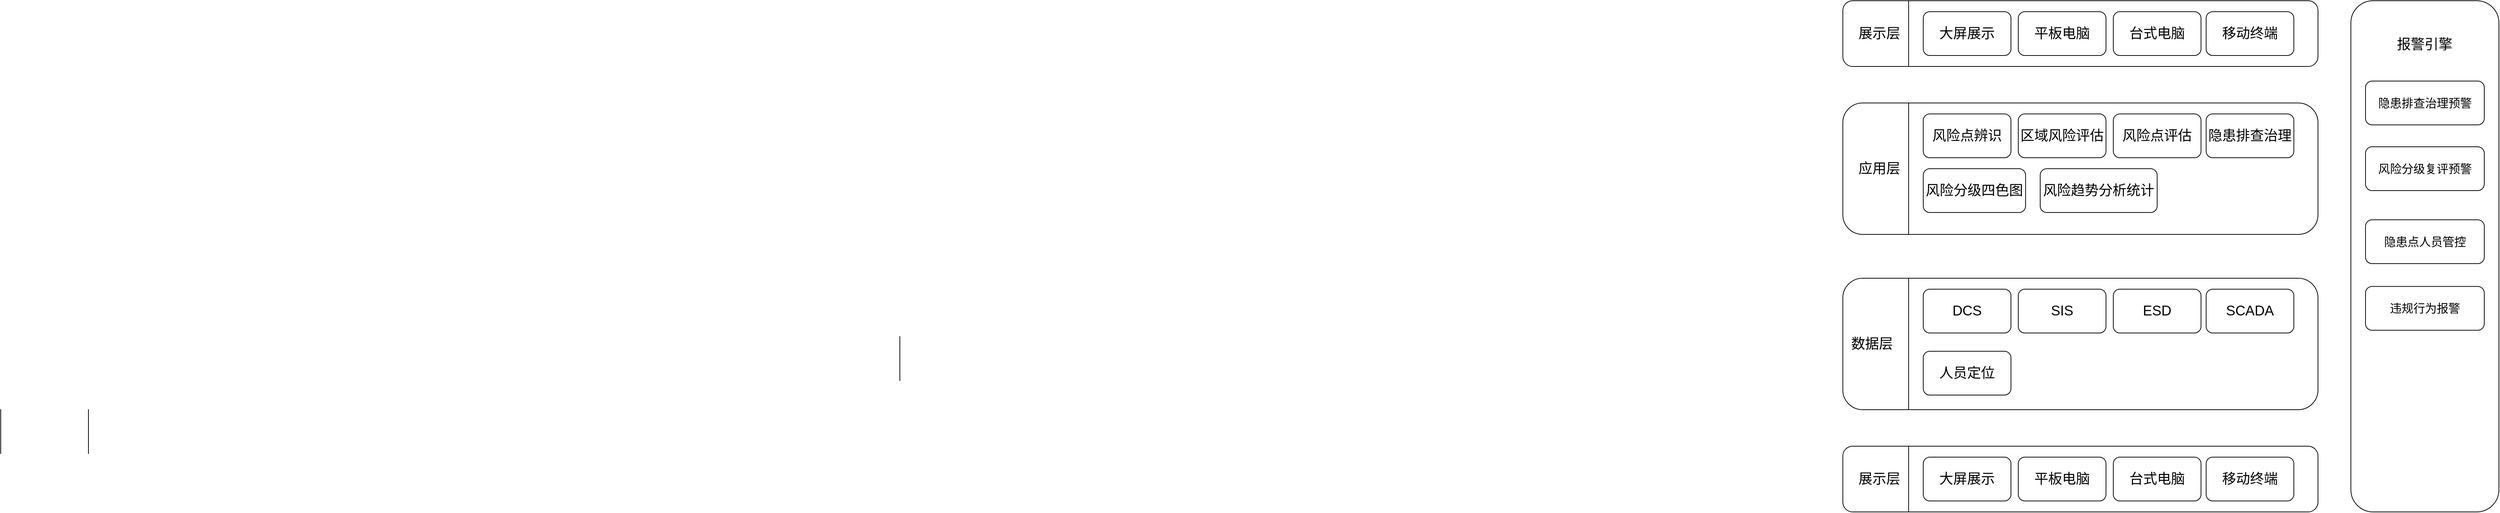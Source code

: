 <mxfile version="17.4.2" type="github">
  <diagram id="138GLmA1xgyAAFsX5XPE" name="第 1 页">
    <mxGraphModel dx="4543" dy="1122" grid="1" gridSize="10" guides="1" tooltips="1" connect="1" arrows="1" fold="1" page="1" pageScale="1" pageWidth="827" pageHeight="1169" math="0" shadow="0">
      <root>
        <mxCell id="0" />
        <mxCell id="1" parent="0" />
        <mxCell id="6Lu-BEhj6P7lMjApayFk-1" value="" style="rounded=1;whiteSpace=wrap;html=1;" vertex="1" parent="1">
          <mxGeometry x="210" y="180" width="650" height="90" as="geometry" />
        </mxCell>
        <mxCell id="6Lu-BEhj6P7lMjApayFk-5" value="" style="rounded=1;whiteSpace=wrap;html=1;rotation=90;" vertex="1" parent="1">
          <mxGeometry x="656.25" y="428.75" width="700" height="202.5" as="geometry" />
        </mxCell>
        <mxCell id="6Lu-BEhj6P7lMjApayFk-6" value="" style="shape=partialRectangle;whiteSpace=wrap;html=1;top=0;bottom=0;fillColor=none;" vertex="1" parent="1">
          <mxGeometry x="-2310" y="740" width="120" height="60" as="geometry" />
        </mxCell>
        <mxCell id="6Lu-BEhj6P7lMjApayFk-7" value="" style="shape=partialRectangle;whiteSpace=wrap;html=1;right=0;top=0;bottom=0;fillColor=none;routingCenterX=-0.5;" vertex="1" parent="1">
          <mxGeometry x="-1080" y="640" width="120" height="60" as="geometry" />
        </mxCell>
        <mxCell id="6Lu-BEhj6P7lMjApayFk-8" value="" style="shape=partialRectangle;whiteSpace=wrap;html=1;right=0;top=0;bottom=0;fillColor=none;routingCenterX=-0.5;" vertex="1" parent="1">
          <mxGeometry x="300" y="180" width="120" height="90" as="geometry" />
        </mxCell>
        <mxCell id="6Lu-BEhj6P7lMjApayFk-10" value="展示层" style="text;html=1;strokeColor=none;fillColor=none;align=center;verticalAlign=middle;whiteSpace=wrap;rounded=0;fontSize=19;" vertex="1" parent="1">
          <mxGeometry x="230" y="210" width="60" height="30" as="geometry" />
        </mxCell>
        <mxCell id="6Lu-BEhj6P7lMjApayFk-11" value="大屏展示" style="rounded=1;whiteSpace=wrap;html=1;fontSize=19;" vertex="1" parent="1">
          <mxGeometry x="320" y="195" width="120" height="60" as="geometry" />
        </mxCell>
        <mxCell id="6Lu-BEhj6P7lMjApayFk-12" value="平板电脑" style="rounded=1;whiteSpace=wrap;html=1;fontSize=19;" vertex="1" parent="1">
          <mxGeometry x="450" y="195" width="120" height="60" as="geometry" />
        </mxCell>
        <mxCell id="6Lu-BEhj6P7lMjApayFk-13" value="台式电脑" style="rounded=1;whiteSpace=wrap;html=1;fontSize=19;" vertex="1" parent="1">
          <mxGeometry x="580" y="195" width="120" height="60" as="geometry" />
        </mxCell>
        <mxCell id="6Lu-BEhj6P7lMjApayFk-14" value="移动终端" style="rounded=1;whiteSpace=wrap;html=1;fontSize=19;" vertex="1" parent="1">
          <mxGeometry x="707" y="195" width="120" height="60" as="geometry" />
        </mxCell>
        <mxCell id="6Lu-BEhj6P7lMjApayFk-15" value="" style="rounded=1;whiteSpace=wrap;html=1;" vertex="1" parent="1">
          <mxGeometry x="210" y="320" width="650" height="180" as="geometry" />
        </mxCell>
        <mxCell id="6Lu-BEhj6P7lMjApayFk-16" value="" style="shape=partialRectangle;whiteSpace=wrap;html=1;right=0;top=0;bottom=0;fillColor=none;routingCenterX=-0.5;" vertex="1" parent="1">
          <mxGeometry x="300" y="320" width="120" height="180" as="geometry" />
        </mxCell>
        <mxCell id="6Lu-BEhj6P7lMjApayFk-17" value="应用层" style="text;html=1;strokeColor=none;fillColor=none;align=center;verticalAlign=middle;whiteSpace=wrap;rounded=0;fontSize=19;" vertex="1" parent="1">
          <mxGeometry x="230" y="395" width="60" height="30" as="geometry" />
        </mxCell>
        <mxCell id="6Lu-BEhj6P7lMjApayFk-18" value="风险点辨识" style="rounded=1;whiteSpace=wrap;html=1;fontSize=19;" vertex="1" parent="1">
          <mxGeometry x="320" y="335" width="120" height="60" as="geometry" />
        </mxCell>
        <mxCell id="6Lu-BEhj6P7lMjApayFk-19" value="区域风险评估" style="rounded=1;whiteSpace=wrap;html=1;fontSize=19;" vertex="1" parent="1">
          <mxGeometry x="450" y="335" width="120" height="60" as="geometry" />
        </mxCell>
        <mxCell id="6Lu-BEhj6P7lMjApayFk-20" value="风险点评估" style="rounded=1;whiteSpace=wrap;html=1;fontSize=19;" vertex="1" parent="1">
          <mxGeometry x="580" y="335" width="120" height="60" as="geometry" />
        </mxCell>
        <mxCell id="6Lu-BEhj6P7lMjApayFk-21" value="隐患排查治理" style="rounded=1;whiteSpace=wrap;html=1;fontSize=19;" vertex="1" parent="1">
          <mxGeometry x="707" y="335" width="120" height="60" as="geometry" />
        </mxCell>
        <mxCell id="6Lu-BEhj6P7lMjApayFk-22" value="风险分级四色图" style="rounded=1;whiteSpace=wrap;html=1;fontSize=19;" vertex="1" parent="1">
          <mxGeometry x="320" y="410" width="140" height="60" as="geometry" />
        </mxCell>
        <mxCell id="6Lu-BEhj6P7lMjApayFk-23" value="风险趋势分析统计" style="rounded=1;whiteSpace=wrap;html=1;fontSize=19;" vertex="1" parent="1">
          <mxGeometry x="480" y="410" width="160" height="60" as="geometry" />
        </mxCell>
        <mxCell id="6Lu-BEhj6P7lMjApayFk-24" value="" style="rounded=1;whiteSpace=wrap;html=1;" vertex="1" parent="1">
          <mxGeometry x="210" y="560" width="650" height="180" as="geometry" />
        </mxCell>
        <mxCell id="6Lu-BEhj6P7lMjApayFk-25" value="" style="shape=partialRectangle;whiteSpace=wrap;html=1;right=0;top=0;bottom=0;fillColor=none;routingCenterX=-0.5;" vertex="1" parent="1">
          <mxGeometry x="300" y="560" width="120" height="180" as="geometry" />
        </mxCell>
        <mxCell id="6Lu-BEhj6P7lMjApayFk-26" value="数据层" style="text;html=1;strokeColor=none;fillColor=none;align=center;verticalAlign=middle;whiteSpace=wrap;rounded=0;fontSize=19;" vertex="1" parent="1">
          <mxGeometry x="220" y="635" width="60" height="30" as="geometry" />
        </mxCell>
        <mxCell id="6Lu-BEhj6P7lMjApayFk-27" value="DCS" style="rounded=1;whiteSpace=wrap;html=1;fontSize=19;" vertex="1" parent="1">
          <mxGeometry x="320" y="575" width="120" height="60" as="geometry" />
        </mxCell>
        <mxCell id="6Lu-BEhj6P7lMjApayFk-28" value="SIS" style="rounded=1;whiteSpace=wrap;html=1;fontSize=19;" vertex="1" parent="1">
          <mxGeometry x="450" y="575" width="120" height="60" as="geometry" />
        </mxCell>
        <mxCell id="6Lu-BEhj6P7lMjApayFk-29" value="ESD" style="rounded=1;whiteSpace=wrap;html=1;fontSize=19;" vertex="1" parent="1">
          <mxGeometry x="580" y="575" width="120" height="60" as="geometry" />
        </mxCell>
        <mxCell id="6Lu-BEhj6P7lMjApayFk-30" value="SCADA" style="rounded=1;whiteSpace=wrap;html=1;fontSize=19;" vertex="1" parent="1">
          <mxGeometry x="707" y="575" width="120" height="60" as="geometry" />
        </mxCell>
        <mxCell id="6Lu-BEhj6P7lMjApayFk-31" value="人员定位" style="rounded=1;whiteSpace=wrap;html=1;fontSize=19;" vertex="1" parent="1">
          <mxGeometry x="320" y="660" width="120" height="60" as="geometry" />
        </mxCell>
        <mxCell id="6Lu-BEhj6P7lMjApayFk-32" value="" style="rounded=1;whiteSpace=wrap;html=1;" vertex="1" parent="1">
          <mxGeometry x="210" y="790" width="650" height="90" as="geometry" />
        </mxCell>
        <mxCell id="6Lu-BEhj6P7lMjApayFk-33" value="" style="shape=partialRectangle;whiteSpace=wrap;html=1;right=0;top=0;bottom=0;fillColor=none;routingCenterX=-0.5;" vertex="1" parent="1">
          <mxGeometry x="300" y="790" width="120" height="90" as="geometry" />
        </mxCell>
        <mxCell id="6Lu-BEhj6P7lMjApayFk-34" value="展示层" style="text;html=1;strokeColor=none;fillColor=none;align=center;verticalAlign=middle;whiteSpace=wrap;rounded=0;fontSize=19;" vertex="1" parent="1">
          <mxGeometry x="230" y="820" width="60" height="30" as="geometry" />
        </mxCell>
        <mxCell id="6Lu-BEhj6P7lMjApayFk-35" value="大屏展示" style="rounded=1;whiteSpace=wrap;html=1;fontSize=19;" vertex="1" parent="1">
          <mxGeometry x="320" y="805" width="120" height="60" as="geometry" />
        </mxCell>
        <mxCell id="6Lu-BEhj6P7lMjApayFk-36" value="平板电脑" style="rounded=1;whiteSpace=wrap;html=1;fontSize=19;" vertex="1" parent="1">
          <mxGeometry x="450" y="805" width="120" height="60" as="geometry" />
        </mxCell>
        <mxCell id="6Lu-BEhj6P7lMjApayFk-37" value="台式电脑" style="rounded=1;whiteSpace=wrap;html=1;fontSize=19;" vertex="1" parent="1">
          <mxGeometry x="580" y="805" width="120" height="60" as="geometry" />
        </mxCell>
        <mxCell id="6Lu-BEhj6P7lMjApayFk-38" value="移动终端" style="rounded=1;whiteSpace=wrap;html=1;fontSize=19;" vertex="1" parent="1">
          <mxGeometry x="707" y="805" width="120" height="60" as="geometry" />
        </mxCell>
        <mxCell id="6Lu-BEhj6P7lMjApayFk-39" value="报警引擎" style="text;html=1;strokeColor=none;fillColor=none;align=center;verticalAlign=middle;whiteSpace=wrap;rounded=0;fontSize=19;" vertex="1" parent="1">
          <mxGeometry x="966.25" y="225" width="80" height="30" as="geometry" />
        </mxCell>
        <mxCell id="6Lu-BEhj6P7lMjApayFk-40" value="&lt;font style=&quot;font-size: 16px&quot;&gt;隐患排查治理预警&lt;/font&gt;" style="rounded=1;whiteSpace=wrap;html=1;fontSize=19;" vertex="1" parent="1">
          <mxGeometry x="925" y="290" width="162.5" height="60" as="geometry" />
        </mxCell>
        <mxCell id="6Lu-BEhj6P7lMjApayFk-41" value="&lt;font style=&quot;font-size: 16px&quot;&gt;风险分级复评预警&lt;/font&gt;" style="rounded=1;whiteSpace=wrap;html=1;fontSize=19;" vertex="1" parent="1">
          <mxGeometry x="925" y="380" width="162.5" height="60" as="geometry" />
        </mxCell>
        <mxCell id="6Lu-BEhj6P7lMjApayFk-42" value="&lt;font style=&quot;font-size: 16px&quot;&gt;隐患点人员管控&lt;/font&gt;&lt;span style=&quot;color: rgba(0 , 0 , 0 , 0) ; font-family: monospace ; font-size: 0px&quot;&gt;%3CmxGraphModel%3E%3Croot%3E%3CmxCell%20id%3D%220%22%2F%3E%3CmxCell%20id%3D%221%22%20parent%3D%220%22%2F%3E%3CmxCell%20id%3D%222%22%20value%3D%22%26lt%3Bfont%20style%3D%26quot%3Bfont-size%3A%2016px%26quot%3B%26gt%3B%E9%9A%90%E6%82%A3%E6%8E%92%E6%9F%A5%E6%B2%BB%E7%90%86%E9%A2%84%E8%AD%A6%26lt%3B%2Ffont%26gt%3B%22%20style%3D%22rounded%3D1%3BwhiteSpace%3Dwrap%3Bhtml%3D1%3BfontSize%3D19%3B%22%20vertex%3D%221%22%20parent%3D%221%22%3E%3CmxGeometry%20x%3D%22925%22%20y%3D%22290%22%20width%3D%22162.5%22%20height%3D%2260%22%20as%3D%22geometry%22%2F%3E%3C%2FmxCell%3E%3C%2Froot%3E%3C%2FmxGraphModel%3E&lt;/span&gt;" style="rounded=1;whiteSpace=wrap;html=1;fontSize=19;" vertex="1" parent="1">
          <mxGeometry x="925" y="480" width="162.5" height="60" as="geometry" />
        </mxCell>
        <mxCell id="6Lu-BEhj6P7lMjApayFk-43" value="&lt;font style=&quot;font-size: 16px&quot;&gt;违规行为报警&lt;/font&gt;" style="rounded=1;whiteSpace=wrap;html=1;fontSize=19;" vertex="1" parent="1">
          <mxGeometry x="925" y="571.25" width="162.5" height="60" as="geometry" />
        </mxCell>
      </root>
    </mxGraphModel>
  </diagram>
</mxfile>
